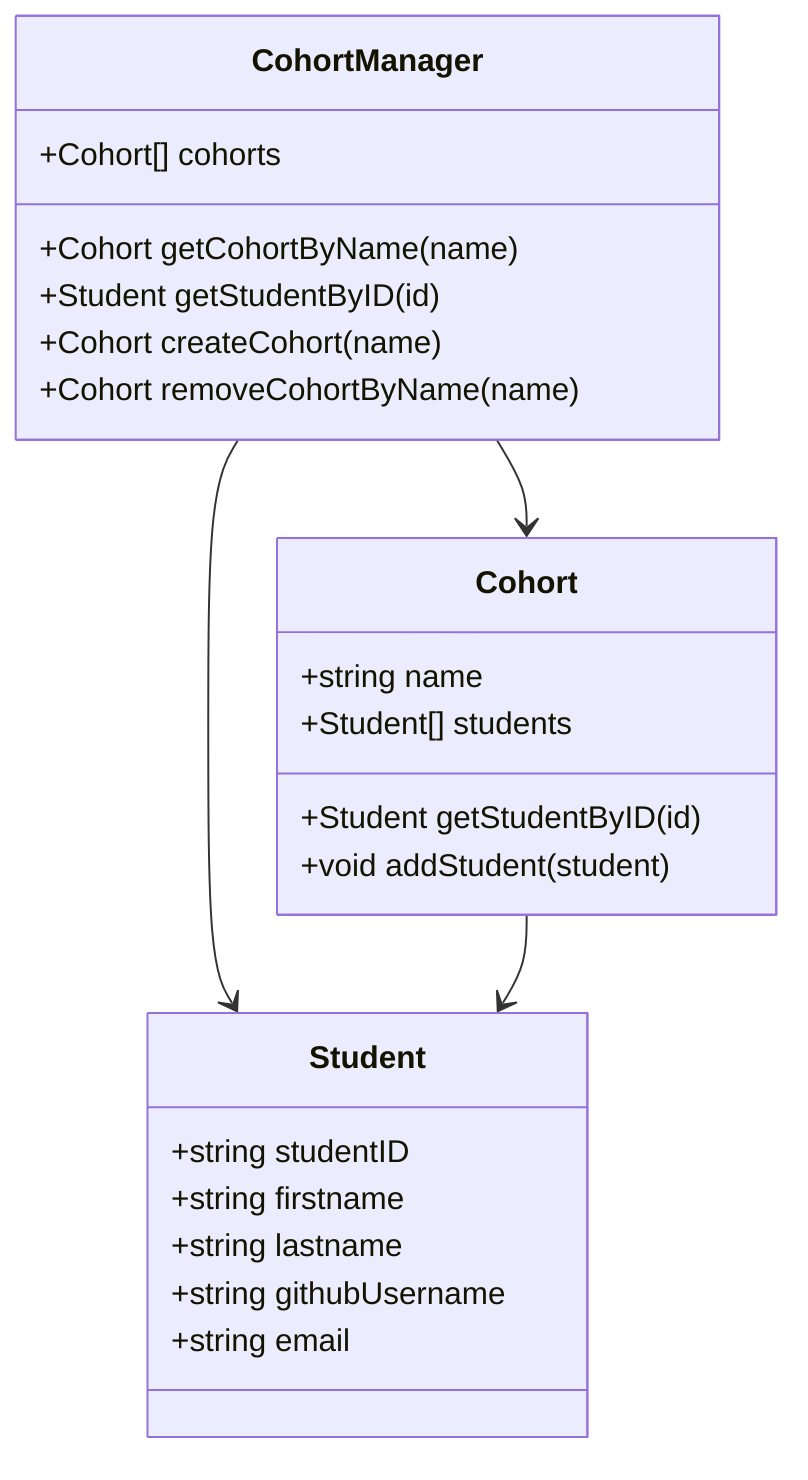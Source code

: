 classDiagram
    CohortManager --> Cohort
    CohortManager --> Student
    Cohort --> Student
    class Student
    Student : +string studentID
    Student : +string firstname
    Student : +string lastname
    Student : +string githubUsername
    Student : +string email
    class Cohort
    Cohort : +string name
    Cohort : +Student[] students
    Cohort : +Student getStudentByID(id)
    Cohort : +void addStudent(student)
    class CohortManager
    CohortManager : +Cohort[] cohorts
    CohortManager : +Cohort getCohortByName(name)
    CohortManager : +Student getStudentByID(id)
    CohortManager : +Cohort createCohort(name)
    CohortManager : +Cohort removeCohortByName(name)